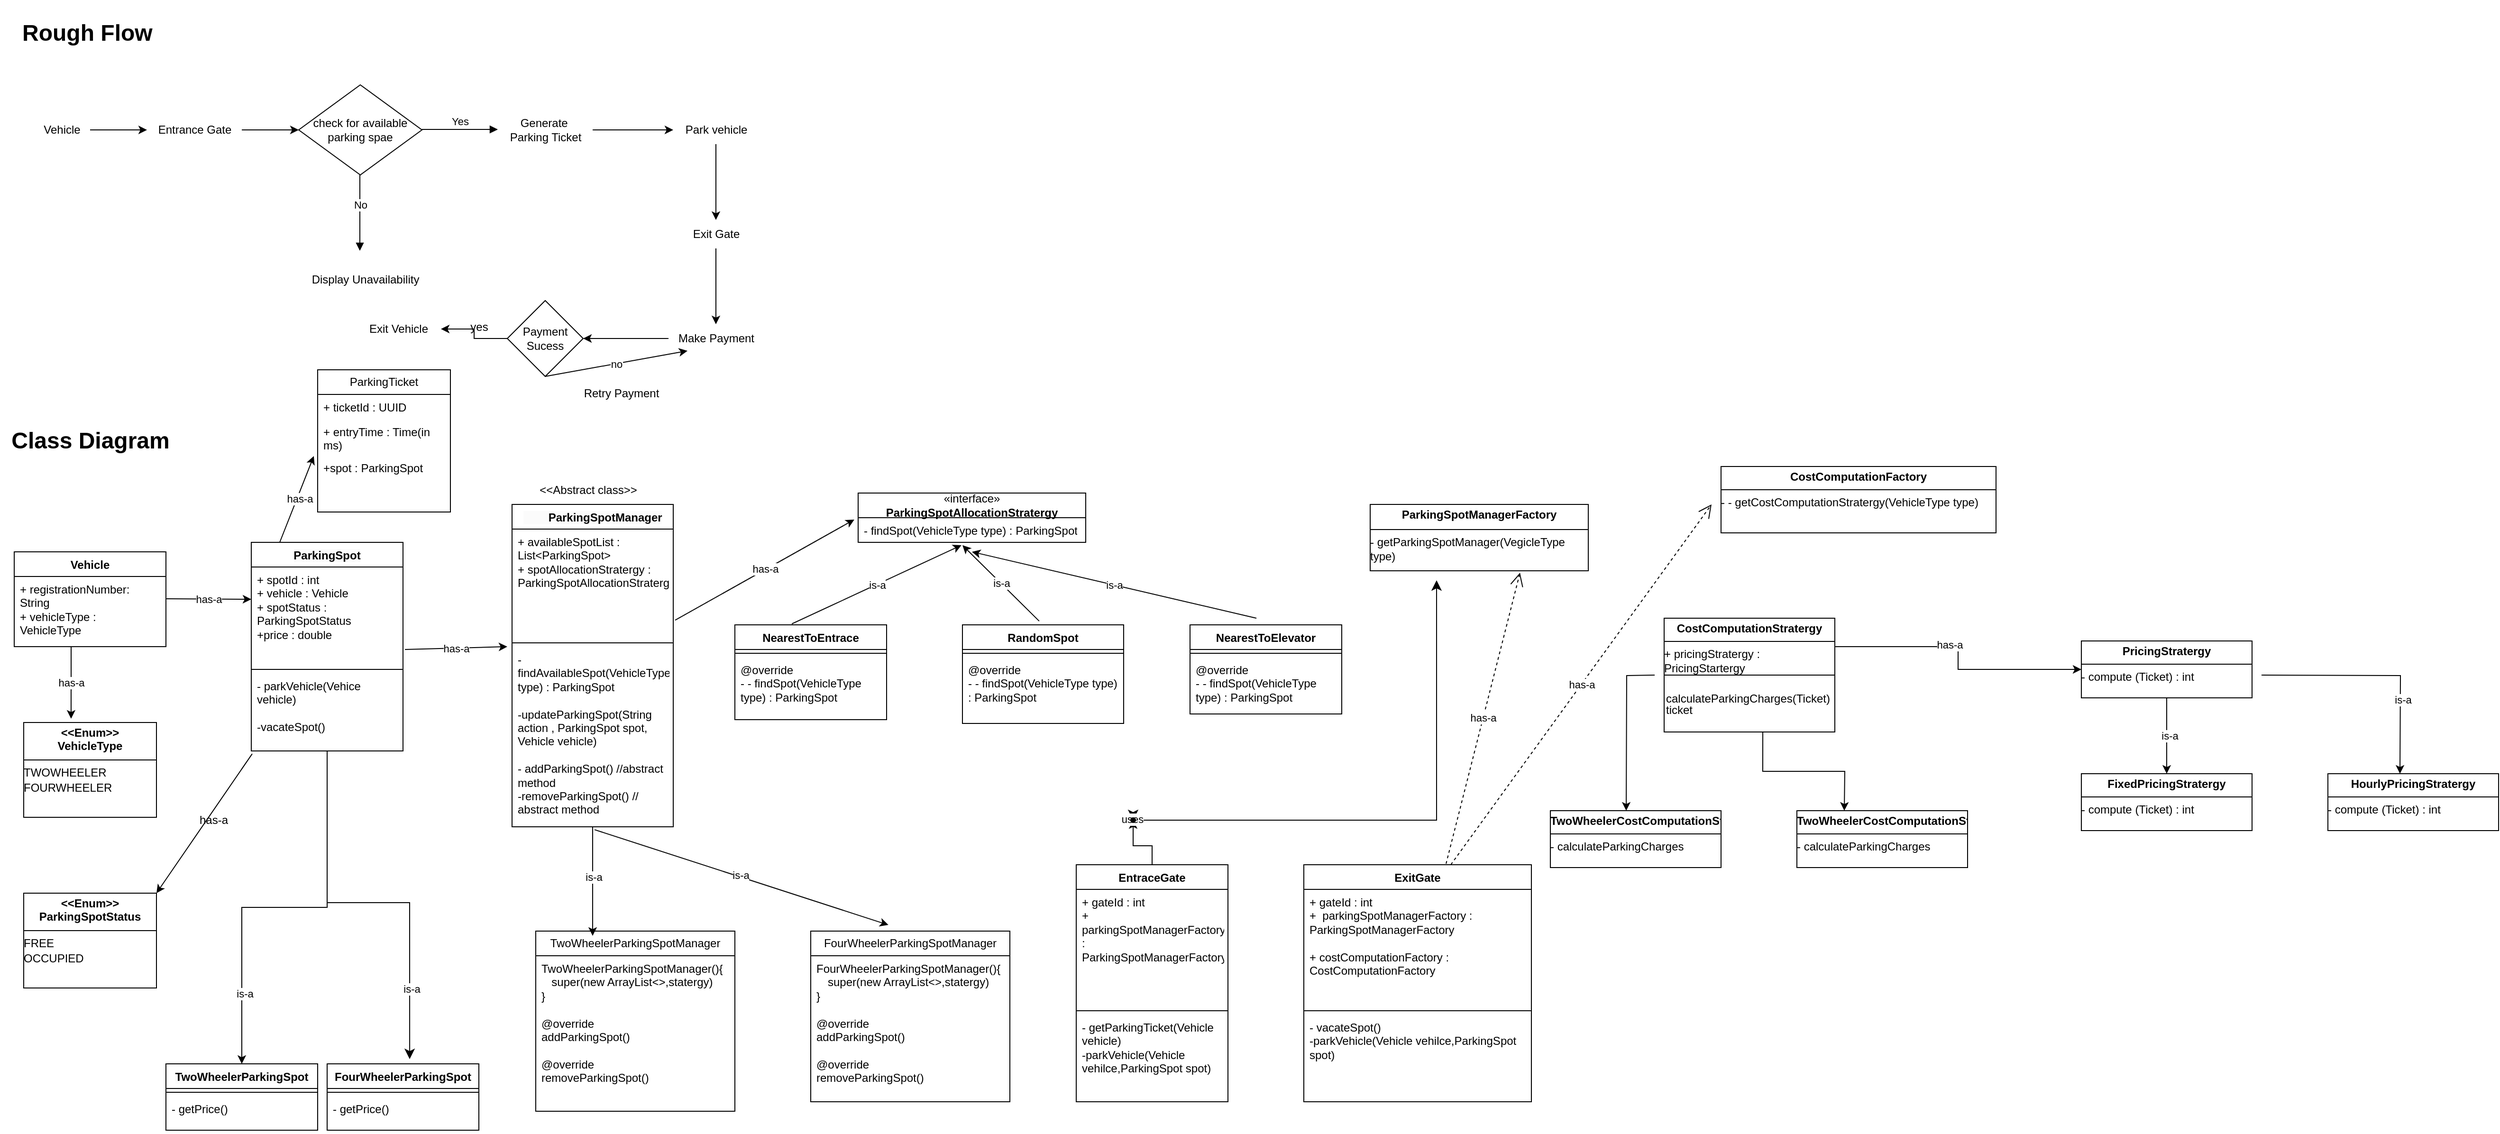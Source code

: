 <mxfile version="24.3.1" type="github">
  <diagram id="C5RBs43oDa-KdzZeNtuy" name="Page-1">
    <mxGraphModel dx="1224" dy="1975" grid="1" gridSize="10" guides="1" tooltips="1" connect="0" arrows="1" fold="1" page="1" pageScale="1" pageWidth="1920" pageHeight="1200" math="0" shadow="0">
      <root>
        <mxCell id="WIyWlLk6GJQsqaUBKTNV-0" />
        <mxCell id="WIyWlLk6GJQsqaUBKTNV-1" parent="WIyWlLk6GJQsqaUBKTNV-0" />
        <mxCell id="6FUNYUC5-KE-lvGWVDyK-0" value="&lt;h1&gt;Rough Flow&amp;nbsp;&lt;/h1&gt;" style="text;html=1;align=center;verticalAlign=middle;resizable=0;points=[];autosize=1;strokeColor=none;fillColor=none;" vertex="1" parent="WIyWlLk6GJQsqaUBKTNV-1">
          <mxGeometry x="25" y="-2" width="170" height="70" as="geometry" />
        </mxCell>
        <mxCell id="6FUNYUC5-KE-lvGWVDyK-11" value="" style="edgeStyle=orthogonalEdgeStyle;rounded=0;orthogonalLoop=1;jettySize=auto;html=1;" edge="1" parent="WIyWlLk6GJQsqaUBKTNV-1" source="6FUNYUC5-KE-lvGWVDyK-3" target="6FUNYUC5-KE-lvGWVDyK-10">
          <mxGeometry relative="1" as="geometry" />
        </mxCell>
        <mxCell id="6FUNYUC5-KE-lvGWVDyK-3" value="Vehicle" style="text;html=1;align=center;verticalAlign=middle;resizable=0;points=[];autosize=1;strokeColor=none;fillColor=none;" vertex="1" parent="WIyWlLk6GJQsqaUBKTNV-1">
          <mxGeometry x="50" y="120" width="60" height="30" as="geometry" />
        </mxCell>
        <mxCell id="6FUNYUC5-KE-lvGWVDyK-15" value="" style="edgeStyle=orthogonalEdgeStyle;rounded=0;orthogonalLoop=1;jettySize=auto;html=1;" edge="1" parent="WIyWlLk6GJQsqaUBKTNV-1" source="6FUNYUC5-KE-lvGWVDyK-10" target="6FUNYUC5-KE-lvGWVDyK-14">
          <mxGeometry relative="1" as="geometry" />
        </mxCell>
        <mxCell id="6FUNYUC5-KE-lvGWVDyK-10" value="Entrance Gate" style="text;html=1;align=center;verticalAlign=middle;resizable=0;points=[];autosize=1;strokeColor=none;fillColor=none;" vertex="1" parent="WIyWlLk6GJQsqaUBKTNV-1">
          <mxGeometry x="170" y="120" width="100" height="30" as="geometry" />
        </mxCell>
        <mxCell id="6FUNYUC5-KE-lvGWVDyK-14" value="check for available parking spae" style="rhombus;whiteSpace=wrap;html=1;" vertex="1" parent="WIyWlLk6GJQsqaUBKTNV-1">
          <mxGeometry x="330" y="87.5" width="130" height="95" as="geometry" />
        </mxCell>
        <mxCell id="6FUNYUC5-KE-lvGWVDyK-18" value="Yes" style="html=1;verticalAlign=bottom;endArrow=block;curved=0;rounded=0;" edge="1" parent="WIyWlLk6GJQsqaUBKTNV-1">
          <mxGeometry width="80" relative="1" as="geometry">
            <mxPoint x="460" y="134.5" as="sourcePoint" />
            <mxPoint x="540" y="134.5" as="targetPoint" />
          </mxGeometry>
        </mxCell>
        <mxCell id="6FUNYUC5-KE-lvGWVDyK-19" value="No" style="html=1;verticalAlign=bottom;endArrow=block;curved=0;rounded=0;" edge="1" parent="WIyWlLk6GJQsqaUBKTNV-1">
          <mxGeometry width="80" relative="1" as="geometry">
            <mxPoint x="394.5" y="182.5" as="sourcePoint" />
            <mxPoint x="394.5" y="262.5" as="targetPoint" />
          </mxGeometry>
        </mxCell>
        <mxCell id="6FUNYUC5-KE-lvGWVDyK-20" value="Display Unavailability" style="text;html=1;align=center;verticalAlign=middle;resizable=0;points=[];autosize=1;strokeColor=none;fillColor=none;" vertex="1" parent="WIyWlLk6GJQsqaUBKTNV-1">
          <mxGeometry x="330" y="278" width="140" height="30" as="geometry" />
        </mxCell>
        <mxCell id="6FUNYUC5-KE-lvGWVDyK-24" value="" style="edgeStyle=orthogonalEdgeStyle;rounded=0;orthogonalLoop=1;jettySize=auto;html=1;" edge="1" parent="WIyWlLk6GJQsqaUBKTNV-1" source="6FUNYUC5-KE-lvGWVDyK-22" target="6FUNYUC5-KE-lvGWVDyK-23">
          <mxGeometry relative="1" as="geometry" />
        </mxCell>
        <mxCell id="6FUNYUC5-KE-lvGWVDyK-22" value="Generate&amp;nbsp;&lt;br&gt;Parking Ticket" style="text;html=1;align=center;verticalAlign=middle;resizable=0;points=[];autosize=1;strokeColor=none;fillColor=none;" vertex="1" parent="WIyWlLk6GJQsqaUBKTNV-1">
          <mxGeometry x="540" y="115" width="100" height="40" as="geometry" />
        </mxCell>
        <mxCell id="6FUNYUC5-KE-lvGWVDyK-26" value="" style="edgeStyle=orthogonalEdgeStyle;rounded=0;orthogonalLoop=1;jettySize=auto;html=1;" edge="1" parent="WIyWlLk6GJQsqaUBKTNV-1" source="6FUNYUC5-KE-lvGWVDyK-23" target="6FUNYUC5-KE-lvGWVDyK-25">
          <mxGeometry relative="1" as="geometry" />
        </mxCell>
        <mxCell id="6FUNYUC5-KE-lvGWVDyK-23" value="Park vehicle" style="text;html=1;align=center;verticalAlign=middle;resizable=0;points=[];autosize=1;strokeColor=none;fillColor=none;" vertex="1" parent="WIyWlLk6GJQsqaUBKTNV-1">
          <mxGeometry x="725" y="120" width="90" height="30" as="geometry" />
        </mxCell>
        <mxCell id="6FUNYUC5-KE-lvGWVDyK-28" value="" style="edgeStyle=orthogonalEdgeStyle;rounded=0;orthogonalLoop=1;jettySize=auto;html=1;" edge="1" parent="WIyWlLk6GJQsqaUBKTNV-1" source="6FUNYUC5-KE-lvGWVDyK-25" target="6FUNYUC5-KE-lvGWVDyK-27">
          <mxGeometry relative="1" as="geometry" />
        </mxCell>
        <mxCell id="6FUNYUC5-KE-lvGWVDyK-25" value="Exit Gate" style="text;html=1;align=center;verticalAlign=middle;resizable=0;points=[];autosize=1;strokeColor=none;fillColor=none;" vertex="1" parent="WIyWlLk6GJQsqaUBKTNV-1">
          <mxGeometry x="735" y="230" width="70" height="30" as="geometry" />
        </mxCell>
        <mxCell id="6FUNYUC5-KE-lvGWVDyK-30" value="" style="edgeStyle=orthogonalEdgeStyle;rounded=0;orthogonalLoop=1;jettySize=auto;html=1;" edge="1" parent="WIyWlLk6GJQsqaUBKTNV-1" source="6FUNYUC5-KE-lvGWVDyK-27" target="6FUNYUC5-KE-lvGWVDyK-29">
          <mxGeometry relative="1" as="geometry" />
        </mxCell>
        <mxCell id="6FUNYUC5-KE-lvGWVDyK-27" value="Make Payment" style="text;html=1;align=center;verticalAlign=middle;resizable=0;points=[];autosize=1;strokeColor=none;fillColor=none;" vertex="1" parent="WIyWlLk6GJQsqaUBKTNV-1">
          <mxGeometry x="720" y="340" width="100" height="30" as="geometry" />
        </mxCell>
        <mxCell id="6FUNYUC5-KE-lvGWVDyK-32" value="" style="edgeStyle=orthogonalEdgeStyle;rounded=0;orthogonalLoop=1;jettySize=auto;html=1;" edge="1" parent="WIyWlLk6GJQsqaUBKTNV-1" source="6FUNYUC5-KE-lvGWVDyK-29" target="6FUNYUC5-KE-lvGWVDyK-31">
          <mxGeometry relative="1" as="geometry" />
        </mxCell>
        <mxCell id="6FUNYUC5-KE-lvGWVDyK-29" value="Payment&lt;br&gt;Sucess" style="rhombus;whiteSpace=wrap;html=1;" vertex="1" parent="WIyWlLk6GJQsqaUBKTNV-1">
          <mxGeometry x="550" y="315" width="80" height="80" as="geometry" />
        </mxCell>
        <mxCell id="6FUNYUC5-KE-lvGWVDyK-31" value="Exit Vehicle" style="text;html=1;align=center;verticalAlign=middle;resizable=0;points=[];autosize=1;strokeColor=none;fillColor=none;" vertex="1" parent="WIyWlLk6GJQsqaUBKTNV-1">
          <mxGeometry x="390" y="330" width="90" height="30" as="geometry" />
        </mxCell>
        <mxCell id="6FUNYUC5-KE-lvGWVDyK-33" value="yes" style="text;html=1;align=center;verticalAlign=middle;resizable=0;points=[];autosize=1;strokeColor=none;fillColor=none;" vertex="1" parent="WIyWlLk6GJQsqaUBKTNV-1">
          <mxGeometry x="500" y="328" width="40" height="30" as="geometry" />
        </mxCell>
        <mxCell id="6FUNYUC5-KE-lvGWVDyK-39" value="" style="endArrow=classic;html=1;rounded=0;entryX=0.2;entryY=0.933;entryDx=0;entryDy=0;entryPerimeter=0;exitX=0.5;exitY=1;exitDx=0;exitDy=0;" edge="1" parent="WIyWlLk6GJQsqaUBKTNV-1" source="6FUNYUC5-KE-lvGWVDyK-29" target="6FUNYUC5-KE-lvGWVDyK-27">
          <mxGeometry relative="1" as="geometry">
            <mxPoint x="590" y="400" as="sourcePoint" />
            <mxPoint x="690" y="400" as="targetPoint" />
          </mxGeometry>
        </mxCell>
        <mxCell id="6FUNYUC5-KE-lvGWVDyK-40" value="no" style="edgeLabel;resizable=0;html=1;;align=center;verticalAlign=middle;" connectable="0" vertex="1" parent="6FUNYUC5-KE-lvGWVDyK-39">
          <mxGeometry relative="1" as="geometry" />
        </mxCell>
        <mxCell id="6FUNYUC5-KE-lvGWVDyK-42" value="Retry Payment" style="text;html=1;align=center;verticalAlign=middle;resizable=0;points=[];autosize=1;strokeColor=none;fillColor=none;" vertex="1" parent="WIyWlLk6GJQsqaUBKTNV-1">
          <mxGeometry x="620" y="398" width="100" height="30" as="geometry" />
        </mxCell>
        <mxCell id="6FUNYUC5-KE-lvGWVDyK-43" value="&lt;h1&gt;Class Diagram&lt;/h1&gt;" style="text;html=1;align=center;verticalAlign=middle;resizable=0;points=[];autosize=1;strokeColor=none;fillColor=none;" vertex="1" parent="WIyWlLk6GJQsqaUBKTNV-1">
          <mxGeometry x="15" y="428" width="190" height="70" as="geometry" />
        </mxCell>
        <mxCell id="6FUNYUC5-KE-lvGWVDyK-48" value="Vehicle" style="swimlane;fontStyle=1;align=center;verticalAlign=top;childLayout=stackLayout;horizontal=1;startSize=26;horizontalStack=0;resizeParent=1;resizeParentMax=0;resizeLast=0;collapsible=1;marginBottom=0;whiteSpace=wrap;html=1;" vertex="1" parent="WIyWlLk6GJQsqaUBKTNV-1">
          <mxGeometry x="30" y="580" width="160" height="100" as="geometry" />
        </mxCell>
        <mxCell id="6FUNYUC5-KE-lvGWVDyK-49" value="+ registrationNumber: String&lt;div&gt;+ vehicleType : VehicleType&amp;nbsp;&lt;/div&gt;&lt;div&gt;&lt;br&gt;&lt;/div&gt;" style="text;strokeColor=none;fillColor=none;align=left;verticalAlign=top;spacingLeft=4;spacingRight=4;overflow=hidden;rotatable=0;points=[[0,0.5],[1,0.5]];portConstraint=eastwest;whiteSpace=wrap;html=1;" vertex="1" parent="6FUNYUC5-KE-lvGWVDyK-48">
          <mxGeometry y="26" width="160" height="74" as="geometry" />
        </mxCell>
        <mxCell id="6FUNYUC5-KE-lvGWVDyK-56" value="&lt;p style=&quot;margin:0px;margin-top:4px;text-align:center;&quot;&gt;&lt;b&gt;&amp;lt;&amp;lt;Enum&amp;gt;&amp;gt;&lt;br&gt;VehicleType&lt;/b&gt;&lt;/p&gt;&lt;hr size=&quot;1&quot; style=&quot;border-style:solid;&quot;&gt;&lt;div style=&quot;height:2px;&quot;&gt;TWOWHEELER&lt;/div&gt;&lt;div style=&quot;height:2px;&quot;&gt;&lt;br&gt;FOURWHEELER&lt;/div&gt;" style="verticalAlign=top;align=left;overflow=fill;html=1;whiteSpace=wrap;" vertex="1" parent="WIyWlLk6GJQsqaUBKTNV-1">
          <mxGeometry x="40" y="760" width="140" height="100" as="geometry" />
        </mxCell>
        <mxCell id="6FUNYUC5-KE-lvGWVDyK-77" value="" style="edgeStyle=orthogonalEdgeStyle;rounded=0;orthogonalLoop=1;jettySize=auto;html=1;" edge="1" parent="WIyWlLk6GJQsqaUBKTNV-1" source="6FUNYUC5-KE-lvGWVDyK-65" target="6FUNYUC5-KE-lvGWVDyK-73">
          <mxGeometry relative="1" as="geometry" />
        </mxCell>
        <mxCell id="6FUNYUC5-KE-lvGWVDyK-84" value="is-a" style="edgeLabel;html=1;align=center;verticalAlign=middle;resizable=0;points=[];" vertex="1" connectable="0" parent="6FUNYUC5-KE-lvGWVDyK-77">
          <mxGeometry x="0.647" y="3" relative="1" as="geometry">
            <mxPoint as="offset" />
          </mxGeometry>
        </mxCell>
        <mxCell id="6FUNYUC5-KE-lvGWVDyK-65" value="&lt;meta charset=&quot;utf-8&quot;&gt;&lt;span style=&quot;color: rgb(0, 0, 0); font-family: Helvetica; font-size: 12px; font-style: normal; font-variant-ligatures: normal; font-variant-caps: normal; font-weight: 700; letter-spacing: normal; orphans: 2; text-align: center; text-indent: 0px; text-transform: none; widows: 2; word-spacing: 0px; -webkit-text-stroke-width: 0px; white-space: normal; background-color: rgb(251, 251, 251); text-decoration-thickness: initial; text-decoration-style: initial; text-decoration-color: initial; display: inline !important; float: none;&quot;&gt;ParkingSpot&lt;/span&gt;" style="swimlane;fontStyle=1;align=center;verticalAlign=top;childLayout=stackLayout;horizontal=1;startSize=26;horizontalStack=0;resizeParent=1;resizeParentMax=0;resizeLast=0;collapsible=1;marginBottom=0;whiteSpace=wrap;html=1;" vertex="1" parent="WIyWlLk6GJQsqaUBKTNV-1">
          <mxGeometry x="280" y="570" width="160" height="220" as="geometry" />
        </mxCell>
        <mxCell id="6FUNYUC5-KE-lvGWVDyK-66" value="&lt;div&gt;&lt;div&gt;+ spotId : int&lt;/div&gt;&lt;div&gt;+ vehicle : Vehicle&lt;/div&gt;&lt;div&gt;+ spotStatus : ParkingSpotStatus&lt;/div&gt;&lt;div&gt;+price : double&lt;/div&gt;&lt;/div&gt;" style="text;strokeColor=none;fillColor=none;align=left;verticalAlign=top;spacingLeft=4;spacingRight=4;overflow=hidden;rotatable=0;points=[[0,0.5],[1,0.5]];portConstraint=eastwest;whiteSpace=wrap;html=1;" vertex="1" parent="6FUNYUC5-KE-lvGWVDyK-65">
          <mxGeometry y="26" width="160" height="104" as="geometry" />
        </mxCell>
        <mxCell id="6FUNYUC5-KE-lvGWVDyK-67" value="" style="line;strokeWidth=1;fillColor=none;align=left;verticalAlign=middle;spacingTop=-1;spacingLeft=3;spacingRight=3;rotatable=0;labelPosition=right;points=[];portConstraint=eastwest;strokeColor=inherit;" vertex="1" parent="6FUNYUC5-KE-lvGWVDyK-65">
          <mxGeometry y="130" width="160" height="8" as="geometry" />
        </mxCell>
        <mxCell id="6FUNYUC5-KE-lvGWVDyK-68" value="- parkVehicle(Vehice vehicle)&lt;div&gt;&lt;br&gt;&lt;/div&gt;&lt;div&gt;-vacateSpot()&lt;/div&gt;" style="text;strokeColor=none;fillColor=none;align=left;verticalAlign=top;spacingLeft=4;spacingRight=4;overflow=hidden;rotatable=0;points=[[0,0.5],[1,0.5]];portConstraint=eastwest;whiteSpace=wrap;html=1;" vertex="1" parent="6FUNYUC5-KE-lvGWVDyK-65">
          <mxGeometry y="138" width="160" height="82" as="geometry" />
        </mxCell>
        <mxCell id="6FUNYUC5-KE-lvGWVDyK-69" value="" style="endArrow=classic;html=1;rounded=0;" edge="1" parent="WIyWlLk6GJQsqaUBKTNV-1">
          <mxGeometry relative="1" as="geometry">
            <mxPoint x="190" y="629.5" as="sourcePoint" />
            <mxPoint x="280" y="630" as="targetPoint" />
          </mxGeometry>
        </mxCell>
        <mxCell id="6FUNYUC5-KE-lvGWVDyK-70" value="has-a" style="edgeLabel;resizable=0;html=1;;align=center;verticalAlign=middle;" connectable="0" vertex="1" parent="6FUNYUC5-KE-lvGWVDyK-69">
          <mxGeometry relative="1" as="geometry" />
        </mxCell>
        <mxCell id="6FUNYUC5-KE-lvGWVDyK-71" value="" style="endArrow=classic;html=1;rounded=0;entryX=0.357;entryY=-0.04;entryDx=0;entryDy=0;entryPerimeter=0;" edge="1" parent="WIyWlLk6GJQsqaUBKTNV-1" target="6FUNYUC5-KE-lvGWVDyK-56">
          <mxGeometry relative="1" as="geometry">
            <mxPoint x="90" y="680" as="sourcePoint" />
            <mxPoint x="180" y="680.5" as="targetPoint" />
          </mxGeometry>
        </mxCell>
        <mxCell id="6FUNYUC5-KE-lvGWVDyK-72" value="has-a" style="edgeLabel;resizable=0;html=1;;align=center;verticalAlign=middle;" connectable="0" vertex="1" parent="6FUNYUC5-KE-lvGWVDyK-71">
          <mxGeometry relative="1" as="geometry" />
        </mxCell>
        <mxCell id="6FUNYUC5-KE-lvGWVDyK-73" value="&lt;span style=&quot;color: rgb(0, 0, 0); font-family: Helvetica; font-size: 12px; font-style: normal; font-variant-ligatures: normal; font-variant-caps: normal; font-weight: 700; letter-spacing: normal; orphans: 2; text-align: center; text-indent: 0px; text-transform: none; widows: 2; word-spacing: 0px; -webkit-text-stroke-width: 0px; white-space: normal; background-color: rgb(251, 251, 251); text-decoration-thickness: initial; text-decoration-style: initial; text-decoration-color: initial; display: inline !important; float: none;&quot;&gt;TwoWheelerParkingSpot&lt;/span&gt;" style="swimlane;fontStyle=1;align=center;verticalAlign=top;childLayout=stackLayout;horizontal=1;startSize=26;horizontalStack=0;resizeParent=1;resizeParentMax=0;resizeLast=0;collapsible=1;marginBottom=0;whiteSpace=wrap;html=1;" vertex="1" parent="WIyWlLk6GJQsqaUBKTNV-1">
          <mxGeometry x="190" y="1120" width="160" height="70" as="geometry" />
        </mxCell>
        <mxCell id="6FUNYUC5-KE-lvGWVDyK-75" value="" style="line;strokeWidth=1;fillColor=none;align=left;verticalAlign=middle;spacingTop=-1;spacingLeft=3;spacingRight=3;rotatable=0;labelPosition=right;points=[];portConstraint=eastwest;strokeColor=inherit;" vertex="1" parent="6FUNYUC5-KE-lvGWVDyK-73">
          <mxGeometry y="26" width="160" height="8" as="geometry" />
        </mxCell>
        <mxCell id="6FUNYUC5-KE-lvGWVDyK-76" value="- getPrice()" style="text;strokeColor=none;fillColor=none;align=left;verticalAlign=top;spacingLeft=4;spacingRight=4;overflow=hidden;rotatable=0;points=[[0,0.5],[1,0.5]];portConstraint=eastwest;whiteSpace=wrap;html=1;" vertex="1" parent="6FUNYUC5-KE-lvGWVDyK-73">
          <mxGeometry y="34" width="160" height="36" as="geometry" />
        </mxCell>
        <mxCell id="6FUNYUC5-KE-lvGWVDyK-78" value="&lt;span style=&quot;color: rgb(0, 0, 0); font-family: Helvetica; font-size: 12px; font-style: normal; font-variant-ligatures: normal; font-variant-caps: normal; font-weight: 700; letter-spacing: normal; orphans: 2; text-align: center; text-indent: 0px; text-transform: none; widows: 2; word-spacing: 0px; -webkit-text-stroke-width: 0px; white-space: normal; background-color: rgb(251, 251, 251); text-decoration-thickness: initial; text-decoration-style: initial; text-decoration-color: initial; display: inline !important; float: none;&quot;&gt;FourWheelerParkingSpot&lt;/span&gt;" style="swimlane;fontStyle=1;align=center;verticalAlign=top;childLayout=stackLayout;horizontal=1;startSize=26;horizontalStack=0;resizeParent=1;resizeParentMax=0;resizeLast=0;collapsible=1;marginBottom=0;whiteSpace=wrap;html=1;" vertex="1" parent="WIyWlLk6GJQsqaUBKTNV-1">
          <mxGeometry x="360" y="1120" width="160" height="70" as="geometry" />
        </mxCell>
        <mxCell id="6FUNYUC5-KE-lvGWVDyK-79" value="" style="line;strokeWidth=1;fillColor=none;align=left;verticalAlign=middle;spacingTop=-1;spacingLeft=3;spacingRight=3;rotatable=0;labelPosition=right;points=[];portConstraint=eastwest;strokeColor=inherit;" vertex="1" parent="6FUNYUC5-KE-lvGWVDyK-78">
          <mxGeometry y="26" width="160" height="8" as="geometry" />
        </mxCell>
        <mxCell id="6FUNYUC5-KE-lvGWVDyK-80" value="- getPrice()" style="text;strokeColor=none;fillColor=none;align=left;verticalAlign=top;spacingLeft=4;spacingRight=4;overflow=hidden;rotatable=0;points=[[0,0.5],[1,0.5]];portConstraint=eastwest;whiteSpace=wrap;html=1;" vertex="1" parent="6FUNYUC5-KE-lvGWVDyK-78">
          <mxGeometry y="34" width="160" height="36" as="geometry" />
        </mxCell>
        <mxCell id="6FUNYUC5-KE-lvGWVDyK-83" value="" style="edgeStyle=segmentEdgeStyle;endArrow=classic;html=1;curved=0;rounded=0;endSize=8;startSize=8;entryX=0.544;entryY=-0.071;entryDx=0;entryDy=0;entryPerimeter=0;" edge="1" parent="WIyWlLk6GJQsqaUBKTNV-1" target="6FUNYUC5-KE-lvGWVDyK-78">
          <mxGeometry width="50" height="50" relative="1" as="geometry">
            <mxPoint x="360" y="950" as="sourcePoint" />
            <mxPoint x="450" y="1000" as="targetPoint" />
            <Array as="points">
              <mxPoint x="447" y="950" />
            </Array>
          </mxGeometry>
        </mxCell>
        <mxCell id="6FUNYUC5-KE-lvGWVDyK-85" value="is-a" style="edgeLabel;html=1;align=center;verticalAlign=middle;resizable=0;points=[];" vertex="1" connectable="0" parent="6FUNYUC5-KE-lvGWVDyK-83">
          <mxGeometry x="0.41" y="2" relative="1" as="geometry">
            <mxPoint as="offset" />
          </mxGeometry>
        </mxCell>
        <mxCell id="6FUNYUC5-KE-lvGWVDyK-419" value="" style="edgeStyle=orthogonalEdgeStyle;rounded=0;orthogonalLoop=1;jettySize=auto;html=1;" edge="1" parent="WIyWlLk6GJQsqaUBKTNV-1" source="6FUNYUC5-KE-lvGWVDyK-86">
          <mxGeometry relative="1" as="geometry">
            <mxPoint x="640" y="985" as="targetPoint" />
          </mxGeometry>
        </mxCell>
        <mxCell id="6FUNYUC5-KE-lvGWVDyK-431" value="is-a" style="edgeLabel;html=1;align=center;verticalAlign=middle;resizable=0;points=[];" vertex="1" connectable="0" parent="6FUNYUC5-KE-lvGWVDyK-419">
          <mxGeometry x="-0.082" y="1" relative="1" as="geometry">
            <mxPoint as="offset" />
          </mxGeometry>
        </mxCell>
        <mxCell id="6FUNYUC5-KE-lvGWVDyK-86" value="&lt;div&gt;&lt;span style=&quot;color: rgb(0, 0, 0); font-family: Helvetica; font-size: 12px; font-style: normal; font-variant-ligatures: normal; font-variant-caps: normal; font-weight: 700; letter-spacing: normal; orphans: 2; text-align: center; text-indent: 0px; text-transform: none; widows: 2; word-spacing: 0px; -webkit-text-stroke-width: 0px; white-space: normal; background-color: rgb(251, 251, 251); text-decoration-thickness: initial; text-decoration-style: initial; text-decoration-color: initial; display: inline !important; float: none;&quot;&gt;&lt;span style=&quot;white-space: pre;&quot;&gt;&#x9;&lt;/span&gt;ParkingSpotManager&lt;br&gt;&lt;/span&gt;&lt;/div&gt;" style="swimlane;fontStyle=1;align=center;verticalAlign=top;childLayout=stackLayout;horizontal=1;startSize=26;horizontalStack=0;resizeParent=1;resizeParentMax=0;resizeLast=0;collapsible=1;marginBottom=0;whiteSpace=wrap;html=1;" vertex="1" parent="WIyWlLk6GJQsqaUBKTNV-1">
          <mxGeometry x="555" y="530" width="170" height="340" as="geometry">
            <mxRectangle x="560" y="585" width="150" height="40" as="alternateBounds" />
          </mxGeometry>
        </mxCell>
        <mxCell id="6FUNYUC5-KE-lvGWVDyK-87" value="&lt;div&gt;+ availableSpotList : List&amp;lt;ParkingSpot&amp;gt;&lt;/div&gt;&lt;div&gt;+ spotAllocationStratergy : ParkingSpotAllocationStratergy&lt;/div&gt;" style="text;strokeColor=none;fillColor=none;align=left;verticalAlign=top;spacingLeft=4;spacingRight=4;overflow=hidden;rotatable=0;points=[[0,0.5],[1,0.5]];portConstraint=eastwest;whiteSpace=wrap;html=1;" vertex="1" parent="6FUNYUC5-KE-lvGWVDyK-86">
          <mxGeometry y="26" width="170" height="116" as="geometry" />
        </mxCell>
        <mxCell id="6FUNYUC5-KE-lvGWVDyK-88" value="" style="line;strokeWidth=1;fillColor=none;align=left;verticalAlign=middle;spacingTop=-1;spacingLeft=3;spacingRight=3;rotatable=0;labelPosition=right;points=[];portConstraint=eastwest;strokeColor=inherit;" vertex="1" parent="6FUNYUC5-KE-lvGWVDyK-86">
          <mxGeometry y="142" width="170" height="8" as="geometry" />
        </mxCell>
        <mxCell id="6FUNYUC5-KE-lvGWVDyK-89" value="- findAvailableSpot(VehicleType type) : ParkingSpot&lt;div&gt;&lt;br&gt;&lt;/div&gt;&lt;div&gt;-updateParkingSpot(String action , ParkingSpot spot, Vehicle vehicle)&lt;/div&gt;&lt;div&gt;&lt;br&gt;&lt;/div&gt;&lt;div&gt;- addParkingSpot() //abstract method&lt;/div&gt;&lt;div&gt;-removeParkingSpot() // abstract method&lt;/div&gt;" style="text;strokeColor=none;fillColor=none;align=left;verticalAlign=top;spacingLeft=4;spacingRight=4;overflow=hidden;rotatable=0;points=[[0,0.5],[1,0.5]];portConstraint=eastwest;whiteSpace=wrap;html=1;" vertex="1" parent="6FUNYUC5-KE-lvGWVDyK-86">
          <mxGeometry y="150" width="170" height="190" as="geometry" />
        </mxCell>
        <mxCell id="6FUNYUC5-KE-lvGWVDyK-91" value="&amp;lt;&amp;lt;Abstract class&amp;gt;&amp;gt;" style="text;html=1;align=center;verticalAlign=middle;resizable=0;points=[];autosize=1;strokeColor=none;fillColor=none;" vertex="1" parent="WIyWlLk6GJQsqaUBKTNV-1">
          <mxGeometry x="570" y="500" width="130" height="30" as="geometry" />
        </mxCell>
        <mxCell id="6FUNYUC5-KE-lvGWVDyK-92" value="" style="endArrow=classic;html=1;rounded=0;exitX=1.013;exitY=0.837;exitDx=0;exitDy=0;exitPerimeter=0;" edge="1" parent="WIyWlLk6GJQsqaUBKTNV-1" source="6FUNYUC5-KE-lvGWVDyK-66">
          <mxGeometry relative="1" as="geometry">
            <mxPoint x="360" y="860" as="sourcePoint" />
            <mxPoint x="550" y="680" as="targetPoint" />
            <Array as="points" />
          </mxGeometry>
        </mxCell>
        <mxCell id="6FUNYUC5-KE-lvGWVDyK-93" value="has-a" style="edgeLabel;resizable=0;html=1;;align=center;verticalAlign=middle;" connectable="0" vertex="1" parent="6FUNYUC5-KE-lvGWVDyK-92">
          <mxGeometry relative="1" as="geometry" />
        </mxCell>
        <mxCell id="6FUNYUC5-KE-lvGWVDyK-411" value="&lt;p style=&quot;margin:0px;margin-top:4px;text-align:center;&quot;&gt;&lt;b&gt;&amp;lt;&amp;lt;Enum&amp;gt;&amp;gt;&lt;br&gt;ParkingSpotStatus&lt;/b&gt;&lt;/p&gt;&lt;hr size=&quot;1&quot; style=&quot;border-style:solid;&quot;&gt;&lt;div style=&quot;height:2px;&quot;&gt;FREE&lt;/div&gt;&lt;div style=&quot;height:2px;&quot;&gt;&lt;br&gt;OCCUPIED&lt;/div&gt;" style="verticalAlign=top;align=left;overflow=fill;html=1;whiteSpace=wrap;" vertex="1" parent="WIyWlLk6GJQsqaUBKTNV-1">
          <mxGeometry x="40" y="940" width="140" height="100" as="geometry" />
        </mxCell>
        <mxCell id="6FUNYUC5-KE-lvGWVDyK-413" value="" style="endArrow=classic;html=1;rounded=0;exitX=0.006;exitY=1.037;exitDx=0;exitDy=0;exitPerimeter=0;entryX=1;entryY=0;entryDx=0;entryDy=0;" edge="1" parent="WIyWlLk6GJQsqaUBKTNV-1" source="6FUNYUC5-KE-lvGWVDyK-68" target="6FUNYUC5-KE-lvGWVDyK-411">
          <mxGeometry width="50" height="50" relative="1" as="geometry">
            <mxPoint x="580" y="850" as="sourcePoint" />
            <mxPoint x="630" y="800" as="targetPoint" />
          </mxGeometry>
        </mxCell>
        <mxCell id="6FUNYUC5-KE-lvGWVDyK-414" value="has-a" style="text;html=1;align=center;verticalAlign=middle;resizable=0;points=[];autosize=1;strokeColor=none;fillColor=none;" vertex="1" parent="WIyWlLk6GJQsqaUBKTNV-1">
          <mxGeometry x="215" y="848" width="50" height="30" as="geometry" />
        </mxCell>
        <mxCell id="6FUNYUC5-KE-lvGWVDyK-421" value="TwoWheelerParkingSpotManager" style="swimlane;fontStyle=0;childLayout=stackLayout;horizontal=1;startSize=26;fillColor=none;horizontalStack=0;resizeParent=1;resizeParentMax=0;resizeLast=0;collapsible=1;marginBottom=0;whiteSpace=wrap;html=1;" vertex="1" parent="WIyWlLk6GJQsqaUBKTNV-1">
          <mxGeometry x="580" y="980" width="210" height="190" as="geometry" />
        </mxCell>
        <mxCell id="6FUNYUC5-KE-lvGWVDyK-423" value="&lt;span style=&quot;text-align: center;&quot;&gt;TwoWheelerParkingSpotManager(){&lt;/span&gt;&lt;div&gt;&lt;div style=&quot;text-align: center;&quot;&gt;super(new ArrayList&amp;lt;&amp;gt;,statergy)&lt;/div&gt;&lt;div&gt;&lt;span style=&quot;text-align: center;&quot;&gt;}&lt;/span&gt;&lt;/div&gt;&lt;/div&gt;&lt;div&gt;&lt;span style=&quot;text-align: center;&quot;&gt;&lt;br&gt;&lt;/span&gt;&lt;/div&gt;&lt;div&gt;&lt;span style=&quot;text-align: center;&quot;&gt;@override&lt;/span&gt;&lt;/div&gt;&lt;div&gt;&lt;span style=&quot;text-align: center;&quot;&gt;addParkingSpot()&lt;/span&gt;&lt;/div&gt;&lt;div&gt;&lt;span style=&quot;text-align: center;&quot;&gt;&lt;br&gt;&lt;/span&gt;&lt;/div&gt;&lt;div&gt;&lt;span style=&quot;text-align: center;&quot;&gt;@override&lt;/span&gt;&lt;/div&gt;&lt;div&gt;&lt;span style=&quot;text-align: center;&quot;&gt;removeParkingSpot()&lt;/span&gt;&lt;/div&gt;" style="text;strokeColor=none;fillColor=none;align=left;verticalAlign=top;spacingLeft=4;spacingRight=4;overflow=hidden;rotatable=0;points=[[0,0.5],[1,0.5]];portConstraint=eastwest;whiteSpace=wrap;html=1;" vertex="1" parent="6FUNYUC5-KE-lvGWVDyK-421">
          <mxGeometry y="26" width="210" height="164" as="geometry" />
        </mxCell>
        <mxCell id="6FUNYUC5-KE-lvGWVDyK-427" value="FourWheelerParkingSpotManager" style="swimlane;fontStyle=0;childLayout=stackLayout;horizontal=1;startSize=26;fillColor=none;horizontalStack=0;resizeParent=1;resizeParentMax=0;resizeLast=0;collapsible=1;marginBottom=0;whiteSpace=wrap;html=1;" vertex="1" parent="WIyWlLk6GJQsqaUBKTNV-1">
          <mxGeometry x="870" y="980" width="210" height="180" as="geometry" />
        </mxCell>
        <mxCell id="6FUNYUC5-KE-lvGWVDyK-428" value="&lt;span style=&quot;text-align: center;&quot;&gt;FourWheelerParkingSpotManager(){&lt;/span&gt;&lt;div&gt;&lt;div style=&quot;text-align: center;&quot;&gt;super(new ArrayList&amp;lt;&amp;gt;,statergy)&lt;/div&gt;&lt;div&gt;&lt;span style=&quot;text-align: center;&quot;&gt;}&lt;/span&gt;&lt;/div&gt;&lt;/div&gt;&lt;div&gt;&lt;span style=&quot;text-align: center;&quot;&gt;&lt;br&gt;&lt;/span&gt;&lt;/div&gt;&lt;div&gt;&lt;span style=&quot;text-align: center;&quot;&gt;@override&lt;/span&gt;&lt;/div&gt;&lt;div&gt;&lt;span style=&quot;text-align: center;&quot;&gt;addParkingSpot()&lt;/span&gt;&lt;/div&gt;&lt;div&gt;&lt;span style=&quot;text-align: center;&quot;&gt;&lt;br&gt;&lt;/span&gt;&lt;/div&gt;&lt;div&gt;&lt;span style=&quot;text-align: center;&quot;&gt;@override&lt;/span&gt;&lt;/div&gt;&lt;div&gt;&lt;span style=&quot;text-align: center;&quot;&gt;removeParkingSpot()&lt;/span&gt;&lt;/div&gt;" style="text;strokeColor=none;fillColor=none;align=left;verticalAlign=top;spacingLeft=4;spacingRight=4;overflow=hidden;rotatable=0;points=[[0,0.5],[1,0.5]];portConstraint=eastwest;whiteSpace=wrap;html=1;" vertex="1" parent="6FUNYUC5-KE-lvGWVDyK-427">
          <mxGeometry y="26" width="210" height="154" as="geometry" />
        </mxCell>
        <mxCell id="6FUNYUC5-KE-lvGWVDyK-430" value="" style="endArrow=classic;html=1;rounded=0;exitX=0.512;exitY=1.016;exitDx=0;exitDy=0;exitPerimeter=0;entryX=0.39;entryY=-0.036;entryDx=0;entryDy=0;entryPerimeter=0;" edge="1" parent="WIyWlLk6GJQsqaUBKTNV-1" source="6FUNYUC5-KE-lvGWVDyK-89" target="6FUNYUC5-KE-lvGWVDyK-427">
          <mxGeometry width="50" height="50" relative="1" as="geometry">
            <mxPoint x="640" y="880" as="sourcePoint" />
            <mxPoint x="910" y="970" as="targetPoint" />
          </mxGeometry>
        </mxCell>
        <mxCell id="6FUNYUC5-KE-lvGWVDyK-433" value="is-a" style="edgeLabel;html=1;align=center;verticalAlign=middle;resizable=0;points=[];" vertex="1" connectable="0" parent="6FUNYUC5-KE-lvGWVDyK-430">
          <mxGeometry x="-0.016" y="2" relative="1" as="geometry">
            <mxPoint as="offset" />
          </mxGeometry>
        </mxCell>
        <mxCell id="6FUNYUC5-KE-lvGWVDyK-442" value="«interface»&lt;br&gt;&lt;b&gt;ParkingSpotAllocationStratergy&lt;/b&gt;" style="swimlane;fontStyle=0;childLayout=stackLayout;horizontal=1;startSize=26;fillColor=none;horizontalStack=0;resizeParent=1;resizeParentMax=0;resizeLast=0;collapsible=1;marginBottom=0;whiteSpace=wrap;html=1;" vertex="1" parent="WIyWlLk6GJQsqaUBKTNV-1">
          <mxGeometry x="920" y="518" width="240" height="52" as="geometry" />
        </mxCell>
        <mxCell id="6FUNYUC5-KE-lvGWVDyK-443" value="- findSpot(VehicleType type) : ParkingSpot" style="text;strokeColor=none;fillColor=none;align=left;verticalAlign=top;spacingLeft=4;spacingRight=4;overflow=hidden;rotatable=0;points=[[0,0.5],[1,0.5]];portConstraint=eastwest;whiteSpace=wrap;html=1;" vertex="1" parent="6FUNYUC5-KE-lvGWVDyK-442">
          <mxGeometry y="26" width="240" height="26" as="geometry" />
        </mxCell>
        <mxCell id="6FUNYUC5-KE-lvGWVDyK-446" value="NearestToEntrace" style="swimlane;fontStyle=1;align=center;verticalAlign=top;childLayout=stackLayout;horizontal=1;startSize=26;horizontalStack=0;resizeParent=1;resizeParentMax=0;resizeLast=0;collapsible=1;marginBottom=0;whiteSpace=wrap;html=1;" vertex="1" parent="WIyWlLk6GJQsqaUBKTNV-1">
          <mxGeometry x="790" y="657" width="160" height="100" as="geometry" />
        </mxCell>
        <mxCell id="6FUNYUC5-KE-lvGWVDyK-460" value="" style="endArrow=classic;html=1;rounded=0;entryX=0.454;entryY=1.115;entryDx=0;entryDy=0;entryPerimeter=0;" edge="1" parent="6FUNYUC5-KE-lvGWVDyK-446" target="6FUNYUC5-KE-lvGWVDyK-443">
          <mxGeometry relative="1" as="geometry">
            <mxPoint x="60" y="-1" as="sourcePoint" />
            <mxPoint x="194" y="-85" as="targetPoint" />
          </mxGeometry>
        </mxCell>
        <mxCell id="6FUNYUC5-KE-lvGWVDyK-461" value="is-a" style="edgeLabel;resizable=0;html=1;;align=center;verticalAlign=middle;" connectable="0" vertex="1" parent="6FUNYUC5-KE-lvGWVDyK-460">
          <mxGeometry relative="1" as="geometry" />
        </mxCell>
        <mxCell id="6FUNYUC5-KE-lvGWVDyK-448" value="" style="line;strokeWidth=1;fillColor=none;align=left;verticalAlign=middle;spacingTop=-1;spacingLeft=3;spacingRight=3;rotatable=0;labelPosition=right;points=[];portConstraint=eastwest;strokeColor=inherit;" vertex="1" parent="6FUNYUC5-KE-lvGWVDyK-446">
          <mxGeometry y="26" width="160" height="8" as="geometry" />
        </mxCell>
        <mxCell id="6FUNYUC5-KE-lvGWVDyK-449" value="@override&lt;div&gt;-&amp;nbsp;&lt;span style=&quot;background-color: initial;&quot;&gt;- findSpot(VehicleType type) : ParkingSpot&lt;/span&gt;&lt;/div&gt;" style="text;strokeColor=none;fillColor=none;align=left;verticalAlign=top;spacingLeft=4;spacingRight=4;overflow=hidden;rotatable=0;points=[[0,0.5],[1,0.5]];portConstraint=eastwest;whiteSpace=wrap;html=1;" vertex="1" parent="6FUNYUC5-KE-lvGWVDyK-446">
          <mxGeometry y="34" width="160" height="66" as="geometry" />
        </mxCell>
        <mxCell id="6FUNYUC5-KE-lvGWVDyK-450" value="RandomSpot" style="swimlane;fontStyle=1;align=center;verticalAlign=top;childLayout=stackLayout;horizontal=1;startSize=26;horizontalStack=0;resizeParent=1;resizeParentMax=0;resizeLast=0;collapsible=1;marginBottom=0;whiteSpace=wrap;html=1;" vertex="1" parent="WIyWlLk6GJQsqaUBKTNV-1">
          <mxGeometry x="1030" y="657" width="170" height="104" as="geometry" />
        </mxCell>
        <mxCell id="6FUNYUC5-KE-lvGWVDyK-452" value="" style="line;strokeWidth=1;fillColor=none;align=left;verticalAlign=middle;spacingTop=-1;spacingLeft=3;spacingRight=3;rotatable=0;labelPosition=right;points=[];portConstraint=eastwest;strokeColor=inherit;" vertex="1" parent="6FUNYUC5-KE-lvGWVDyK-450">
          <mxGeometry y="26" width="170" height="8" as="geometry" />
        </mxCell>
        <mxCell id="6FUNYUC5-KE-lvGWVDyK-453" value="@override&lt;div&gt;-&amp;nbsp;&lt;span style=&quot;background-color: initial;&quot;&gt;- findSpot(VehicleType type) : ParkingSpot&lt;/span&gt;&lt;/div&gt;" style="text;strokeColor=none;fillColor=none;align=left;verticalAlign=top;spacingLeft=4;spacingRight=4;overflow=hidden;rotatable=0;points=[[0,0.5],[1,0.5]];portConstraint=eastwest;whiteSpace=wrap;html=1;" vertex="1" parent="6FUNYUC5-KE-lvGWVDyK-450">
          <mxGeometry y="34" width="170" height="70" as="geometry" />
        </mxCell>
        <mxCell id="6FUNYUC5-KE-lvGWVDyK-455" value="NearestToElevator" style="swimlane;fontStyle=1;align=center;verticalAlign=top;childLayout=stackLayout;horizontal=1;startSize=26;horizontalStack=0;resizeParent=1;resizeParentMax=0;resizeLast=0;collapsible=1;marginBottom=0;whiteSpace=wrap;html=1;" vertex="1" parent="WIyWlLk6GJQsqaUBKTNV-1">
          <mxGeometry x="1270" y="657" width="160" height="94" as="geometry" />
        </mxCell>
        <mxCell id="6FUNYUC5-KE-lvGWVDyK-457" value="" style="line;strokeWidth=1;fillColor=none;align=left;verticalAlign=middle;spacingTop=-1;spacingLeft=3;spacingRight=3;rotatable=0;labelPosition=right;points=[];portConstraint=eastwest;strokeColor=inherit;" vertex="1" parent="6FUNYUC5-KE-lvGWVDyK-455">
          <mxGeometry y="26" width="160" height="8" as="geometry" />
        </mxCell>
        <mxCell id="6FUNYUC5-KE-lvGWVDyK-458" value="@override&lt;div&gt;-&amp;nbsp;&lt;span style=&quot;background-color: initial;&quot;&gt;- findSpot(VehicleType type) : ParkingSpot&lt;/span&gt;&lt;/div&gt;" style="text;strokeColor=none;fillColor=none;align=left;verticalAlign=top;spacingLeft=4;spacingRight=4;overflow=hidden;rotatable=0;points=[[0,0.5],[1,0.5]];portConstraint=eastwest;whiteSpace=wrap;html=1;" vertex="1" parent="6FUNYUC5-KE-lvGWVDyK-455">
          <mxGeometry y="34" width="160" height="60" as="geometry" />
        </mxCell>
        <mxCell id="6FUNYUC5-KE-lvGWVDyK-462" value="" style="endArrow=classic;html=1;rounded=0;entryX=0.267;entryY=1.077;entryDx=0;entryDy=0;entryPerimeter=0;exitX=0.476;exitY=-0.038;exitDx=0;exitDy=0;exitPerimeter=0;" edge="1" parent="WIyWlLk6GJQsqaUBKTNV-1" source="6FUNYUC5-KE-lvGWVDyK-450">
          <mxGeometry relative="1" as="geometry">
            <mxPoint x="896" y="657" as="sourcePoint" />
            <mxPoint x="1030" y="573" as="targetPoint" />
          </mxGeometry>
        </mxCell>
        <mxCell id="6FUNYUC5-KE-lvGWVDyK-463" value="is-a" style="edgeLabel;resizable=0;html=1;;align=center;verticalAlign=middle;" connectable="0" vertex="1" parent="6FUNYUC5-KE-lvGWVDyK-462">
          <mxGeometry relative="1" as="geometry" />
        </mxCell>
        <mxCell id="6FUNYUC5-KE-lvGWVDyK-464" value="" style="endArrow=classic;html=1;rounded=0;" edge="1" parent="WIyWlLk6GJQsqaUBKTNV-1">
          <mxGeometry relative="1" as="geometry">
            <mxPoint x="1340" y="650" as="sourcePoint" />
            <mxPoint x="1040" y="580" as="targetPoint" />
          </mxGeometry>
        </mxCell>
        <mxCell id="6FUNYUC5-KE-lvGWVDyK-465" value="is-a" style="edgeLabel;resizable=0;html=1;;align=center;verticalAlign=middle;" connectable="0" vertex="1" parent="6FUNYUC5-KE-lvGWVDyK-464">
          <mxGeometry relative="1" as="geometry" />
        </mxCell>
        <mxCell id="6FUNYUC5-KE-lvGWVDyK-467" value="" style="endArrow=classic;html=1;rounded=0;exitX=1.012;exitY=0.828;exitDx=0;exitDy=0;exitPerimeter=0;entryX=-0.017;entryY=0.077;entryDx=0;entryDy=0;entryPerimeter=0;" edge="1" parent="WIyWlLk6GJQsqaUBKTNV-1" source="6FUNYUC5-KE-lvGWVDyK-87" target="6FUNYUC5-KE-lvGWVDyK-443">
          <mxGeometry width="50" height="50" relative="1" as="geometry">
            <mxPoint x="780" y="870" as="sourcePoint" />
            <mxPoint x="830" y="820" as="targetPoint" />
          </mxGeometry>
        </mxCell>
        <mxCell id="6FUNYUC5-KE-lvGWVDyK-468" value="has-a" style="edgeLabel;html=1;align=center;verticalAlign=middle;resizable=0;points=[];" vertex="1" connectable="0" parent="6FUNYUC5-KE-lvGWVDyK-467">
          <mxGeometry x="0.009" y="1" relative="1" as="geometry">
            <mxPoint as="offset" />
          </mxGeometry>
        </mxCell>
        <mxCell id="6FUNYUC5-KE-lvGWVDyK-469" value="&lt;p style=&quot;margin:0px;margin-top:4px;text-align:center;&quot;&gt;&lt;b&gt;ParkingSpotManagerFactory&lt;/b&gt;&lt;/p&gt;&lt;div style=&quot;height:2px;&quot;&gt;&lt;/div&gt;&lt;hr size=&quot;1&quot; style=&quot;border-style:solid;&quot;&gt;&lt;div style=&quot;height:2px;&quot;&gt;- getParkingSpotManager(VegicleType type)&lt;/div&gt;" style="verticalAlign=top;align=left;overflow=fill;html=1;whiteSpace=wrap;" vertex="1" parent="WIyWlLk6GJQsqaUBKTNV-1">
          <mxGeometry x="1460" y="530" width="230" height="70" as="geometry" />
        </mxCell>
        <mxCell id="6FUNYUC5-KE-lvGWVDyK-484" value="" style="edgeStyle=orthogonalEdgeStyle;rounded=0;orthogonalLoop=1;jettySize=auto;html=1;" edge="1" parent="WIyWlLk6GJQsqaUBKTNV-1" source="6FUNYUC5-KE-lvGWVDyK-470" target="6FUNYUC5-KE-lvGWVDyK-483">
          <mxGeometry relative="1" as="geometry" />
        </mxCell>
        <mxCell id="6FUNYUC5-KE-lvGWVDyK-470" value="EntraceGate" style="swimlane;fontStyle=1;align=center;verticalAlign=top;childLayout=stackLayout;horizontal=1;startSize=26;horizontalStack=0;resizeParent=1;resizeParentMax=0;resizeLast=0;collapsible=1;marginBottom=0;whiteSpace=wrap;html=1;" vertex="1" parent="WIyWlLk6GJQsqaUBKTNV-1">
          <mxGeometry x="1150" y="910" width="160" height="250" as="geometry" />
        </mxCell>
        <mxCell id="6FUNYUC5-KE-lvGWVDyK-471" value="+ gateId : int&lt;div&gt;+&amp;nbsp; parkingSpotManagerFactory : ParkingSpotManagerFactory&lt;/div&gt;" style="text;strokeColor=none;fillColor=none;align=left;verticalAlign=top;spacingLeft=4;spacingRight=4;overflow=hidden;rotatable=0;points=[[0,0.5],[1,0.5]];portConstraint=eastwest;whiteSpace=wrap;html=1;" vertex="1" parent="6FUNYUC5-KE-lvGWVDyK-470">
          <mxGeometry y="26" width="160" height="124" as="geometry" />
        </mxCell>
        <mxCell id="6FUNYUC5-KE-lvGWVDyK-472" value="" style="line;strokeWidth=1;fillColor=none;align=left;verticalAlign=middle;spacingTop=-1;spacingLeft=3;spacingRight=3;rotatable=0;labelPosition=right;points=[];portConstraint=eastwest;strokeColor=inherit;" vertex="1" parent="6FUNYUC5-KE-lvGWVDyK-470">
          <mxGeometry y="150" width="160" height="8" as="geometry" />
        </mxCell>
        <mxCell id="6FUNYUC5-KE-lvGWVDyK-473" value="- getParkingTicket(Vehicle vehicle)&lt;div&gt;-parkVehicle(Vehicle vehilce,ParkingSpot spot)&lt;/div&gt;" style="text;strokeColor=none;fillColor=none;align=left;verticalAlign=top;spacingLeft=4;spacingRight=4;overflow=hidden;rotatable=0;points=[[0,0.5],[1,0.5]];portConstraint=eastwest;whiteSpace=wrap;html=1;" vertex="1" parent="6FUNYUC5-KE-lvGWVDyK-470">
          <mxGeometry y="158" width="160" height="92" as="geometry" />
        </mxCell>
        <mxCell id="6FUNYUC5-KE-lvGWVDyK-475" value="" style="edgeStyle=segmentEdgeStyle;endArrow=classic;html=1;curved=0;rounded=0;endSize=8;startSize=8;" edge="1" parent="WIyWlLk6GJQsqaUBKTNV-1" source="6FUNYUC5-KE-lvGWVDyK-483">
          <mxGeometry width="50" height="50" relative="1" as="geometry">
            <mxPoint x="1210" y="861" as="sourcePoint" />
            <mxPoint x="1530" y="610" as="targetPoint" />
          </mxGeometry>
        </mxCell>
        <mxCell id="6FUNYUC5-KE-lvGWVDyK-477" value="ParkingTicket" style="swimlane;fontStyle=0;childLayout=stackLayout;horizontal=1;startSize=26;fillColor=none;horizontalStack=0;resizeParent=1;resizeParentMax=0;resizeLast=0;collapsible=1;marginBottom=0;whiteSpace=wrap;html=1;" vertex="1" parent="WIyWlLk6GJQsqaUBKTNV-1">
          <mxGeometry x="350" y="388" width="140" height="150" as="geometry" />
        </mxCell>
        <mxCell id="6FUNYUC5-KE-lvGWVDyK-478" value="+ ticketId : UUID" style="text;strokeColor=none;fillColor=none;align=left;verticalAlign=top;spacingLeft=4;spacingRight=4;overflow=hidden;rotatable=0;points=[[0,0.5],[1,0.5]];portConstraint=eastwest;whiteSpace=wrap;html=1;" vertex="1" parent="6FUNYUC5-KE-lvGWVDyK-477">
          <mxGeometry y="26" width="140" height="26" as="geometry" />
        </mxCell>
        <mxCell id="6FUNYUC5-KE-lvGWVDyK-479" value="+ entryTime : Time(in ms)" style="text;strokeColor=none;fillColor=none;align=left;verticalAlign=top;spacingLeft=4;spacingRight=4;overflow=hidden;rotatable=0;points=[[0,0.5],[1,0.5]];portConstraint=eastwest;whiteSpace=wrap;html=1;" vertex="1" parent="6FUNYUC5-KE-lvGWVDyK-477">
          <mxGeometry y="52" width="140" height="38" as="geometry" />
        </mxCell>
        <mxCell id="6FUNYUC5-KE-lvGWVDyK-480" value="+spot : ParkingSpot" style="text;strokeColor=none;fillColor=none;align=left;verticalAlign=top;spacingLeft=4;spacingRight=4;overflow=hidden;rotatable=0;points=[[0,0.5],[1,0.5]];portConstraint=eastwest;whiteSpace=wrap;html=1;" vertex="1" parent="6FUNYUC5-KE-lvGWVDyK-477">
          <mxGeometry y="90" width="140" height="60" as="geometry" />
        </mxCell>
        <mxCell id="6FUNYUC5-KE-lvGWVDyK-481" value="" style="endArrow=classic;html=1;rounded=0;entryX=-0.029;entryY=0.017;entryDx=0;entryDy=0;entryPerimeter=0;" edge="1" parent="WIyWlLk6GJQsqaUBKTNV-1" target="6FUNYUC5-KE-lvGWVDyK-480">
          <mxGeometry width="50" height="50" relative="1" as="geometry">
            <mxPoint x="310" y="570" as="sourcePoint" />
            <mxPoint x="340" y="500" as="targetPoint" />
            <Array as="points">
              <mxPoint x="310" y="570" />
            </Array>
          </mxGeometry>
        </mxCell>
        <mxCell id="6FUNYUC5-KE-lvGWVDyK-482" value="has-a" style="edgeLabel;html=1;align=center;verticalAlign=middle;resizable=0;points=[];" vertex="1" connectable="0" parent="6FUNYUC5-KE-lvGWVDyK-481">
          <mxGeometry x="0.033" y="-3" relative="1" as="geometry">
            <mxPoint x="-1" as="offset" />
          </mxGeometry>
        </mxCell>
        <mxCell id="6FUNYUC5-KE-lvGWVDyK-485" value="" style="edgeStyle=segmentEdgeStyle;endArrow=classic;html=1;curved=0;rounded=0;endSize=8;startSize=8;" edge="1" parent="WIyWlLk6GJQsqaUBKTNV-1" target="6FUNYUC5-KE-lvGWVDyK-483">
          <mxGeometry width="50" height="50" relative="1" as="geometry">
            <mxPoint x="1210" y="861" as="sourcePoint" />
            <mxPoint x="1530" y="610" as="targetPoint" />
          </mxGeometry>
        </mxCell>
        <mxCell id="6FUNYUC5-KE-lvGWVDyK-486" value="uses" style="edgeLabel;html=1;align=center;verticalAlign=middle;resizable=0;points=[];" vertex="1" connectable="0" parent="6FUNYUC5-KE-lvGWVDyK-485">
          <mxGeometry x="-0.56" y="-1" relative="1" as="geometry">
            <mxPoint as="offset" />
          </mxGeometry>
        </mxCell>
        <mxCell id="6FUNYUC5-KE-lvGWVDyK-483" value="" style="shape=waypoint;sketch=0;size=6;pointerEvents=1;points=[];fillColor=default;resizable=0;rotatable=0;perimeter=centerPerimeter;snapToPoint=1;verticalAlign=top;fontStyle=1;startSize=26;" vertex="1" parent="WIyWlLk6GJQsqaUBKTNV-1">
          <mxGeometry x="1200" y="853" width="20" height="20" as="geometry" />
        </mxCell>
        <mxCell id="6FUNYUC5-KE-lvGWVDyK-487" value="ExitGate" style="swimlane;fontStyle=1;align=center;verticalAlign=top;childLayout=stackLayout;horizontal=1;startSize=26;horizontalStack=0;resizeParent=1;resizeParentMax=0;resizeLast=0;collapsible=1;marginBottom=0;whiteSpace=wrap;html=1;" vertex="1" parent="WIyWlLk6GJQsqaUBKTNV-1">
          <mxGeometry x="1390" y="910" width="240" height="250" as="geometry" />
        </mxCell>
        <mxCell id="6FUNYUC5-KE-lvGWVDyK-488" value="+ gateId : int&lt;div&gt;+&amp;nbsp; parkingSpotManagerFactory : ParkingSpotManagerFactory&lt;/div&gt;&lt;div&gt;&lt;br&gt;&lt;/div&gt;&lt;div&gt;+ costComputationFactory : C&lt;span style=&quot;background-color: initial;&quot;&gt;ostComputationFactory&lt;/span&gt;&lt;/div&gt;" style="text;strokeColor=none;fillColor=none;align=left;verticalAlign=top;spacingLeft=4;spacingRight=4;overflow=hidden;rotatable=0;points=[[0,0.5],[1,0.5]];portConstraint=eastwest;whiteSpace=wrap;html=1;" vertex="1" parent="6FUNYUC5-KE-lvGWVDyK-487">
          <mxGeometry y="26" width="240" height="124" as="geometry" />
        </mxCell>
        <mxCell id="6FUNYUC5-KE-lvGWVDyK-489" value="" style="line;strokeWidth=1;fillColor=none;align=left;verticalAlign=middle;spacingTop=-1;spacingLeft=3;spacingRight=3;rotatable=0;labelPosition=right;points=[];portConstraint=eastwest;strokeColor=inherit;" vertex="1" parent="6FUNYUC5-KE-lvGWVDyK-487">
          <mxGeometry y="150" width="240" height="8" as="geometry" />
        </mxCell>
        <mxCell id="6FUNYUC5-KE-lvGWVDyK-490" value="- vacateSpot()&lt;div&gt;-parkVehicle(Vehicle vehilce,ParkingSpot spot)&lt;/div&gt;" style="text;strokeColor=none;fillColor=none;align=left;verticalAlign=top;spacingLeft=4;spacingRight=4;overflow=hidden;rotatable=0;points=[[0,0.5],[1,0.5]];portConstraint=eastwest;whiteSpace=wrap;html=1;" vertex="1" parent="6FUNYUC5-KE-lvGWVDyK-487">
          <mxGeometry y="158" width="240" height="92" as="geometry" />
        </mxCell>
        <mxCell id="6FUNYUC5-KE-lvGWVDyK-497" value="" style="edgeStyle=orthogonalEdgeStyle;rounded=0;orthogonalLoop=1;jettySize=auto;html=1;" edge="1" parent="WIyWlLk6GJQsqaUBKTNV-1">
          <mxGeometry relative="1" as="geometry">
            <mxPoint x="1760" y="710" as="sourcePoint" />
            <mxPoint x="1730" y="853" as="targetPoint" />
          </mxGeometry>
        </mxCell>
        <mxCell id="6FUNYUC5-KE-lvGWVDyK-503" value="" style="edgeStyle=orthogonalEdgeStyle;rounded=0;orthogonalLoop=1;jettySize=auto;html=1;" edge="1" parent="WIyWlLk6GJQsqaUBKTNV-1" source="6FUNYUC5-KE-lvGWVDyK-492" target="6FUNYUC5-KE-lvGWVDyK-502">
          <mxGeometry relative="1" as="geometry" />
        </mxCell>
        <mxCell id="6FUNYUC5-KE-lvGWVDyK-504" value="has-a" style="edgeLabel;html=1;align=center;verticalAlign=middle;resizable=0;points=[];" vertex="1" connectable="0" parent="6FUNYUC5-KE-lvGWVDyK-503">
          <mxGeometry x="-0.15" y="2" relative="1" as="geometry">
            <mxPoint as="offset" />
          </mxGeometry>
        </mxCell>
        <mxCell id="6FUNYUC5-KE-lvGWVDyK-492" value="&lt;p style=&quot;margin:0px;margin-top:4px;text-align:center;&quot;&gt;&lt;b&gt;CostComputationStratergy&lt;/b&gt;&lt;/p&gt;&lt;hr size=&quot;1&quot; style=&quot;border-style:solid;&quot;&gt;&lt;div style=&quot;height:2px;&quot;&gt;+ pricingStratergy : PricingStartergy&lt;/div&gt;&lt;div style=&quot;height:2px;&quot;&gt;&lt;/div&gt;" style="verticalAlign=top;align=left;overflow=fill;html=1;whiteSpace=wrap;" vertex="1" parent="WIyWlLk6GJQsqaUBKTNV-1">
          <mxGeometry x="1770" y="650" width="180" height="60" as="geometry" />
        </mxCell>
        <mxCell id="6FUNYUC5-KE-lvGWVDyK-493" value="&lt;div style=&quot;text-align: justify; line-height: 100%;&quot;&gt;calculateParkingCharges(Ticket) ticket&lt;/div&gt;" style="rounded=0;whiteSpace=wrap;html=1;align=left;" vertex="1" parent="WIyWlLk6GJQsqaUBKTNV-1">
          <mxGeometry x="1770" y="710" width="180" height="60" as="geometry" />
        </mxCell>
        <mxCell id="6FUNYUC5-KE-lvGWVDyK-496" value="&lt;p style=&quot;margin:0px;margin-top:4px;text-align:center;&quot;&gt;&lt;b&gt;TwoWheelerCostComputationStratergy&lt;/b&gt;&lt;/p&gt;&lt;hr size=&quot;1&quot; style=&quot;border-style:solid;&quot;&gt;&lt;div style=&quot;height:2px;&quot;&gt;- calculateParkingCharges&lt;/div&gt;&lt;div style=&quot;height:2px;&quot;&gt;&lt;/div&gt;" style="verticalAlign=top;align=left;overflow=fill;html=1;whiteSpace=wrap;" vertex="1" parent="WIyWlLk6GJQsqaUBKTNV-1">
          <mxGeometry x="1650" y="853" width="180" height="60" as="geometry" />
        </mxCell>
        <mxCell id="6FUNYUC5-KE-lvGWVDyK-499" value="&lt;p style=&quot;margin:0px;margin-top:4px;text-align:center;&quot;&gt;&lt;b&gt;TwoWheelerCostComputationStratergy&lt;/b&gt;&lt;/p&gt;&lt;hr size=&quot;1&quot; style=&quot;border-style:solid;&quot;&gt;&lt;div style=&quot;height:2px;&quot;&gt;- calculateParkingCharges&lt;/div&gt;&lt;div style=&quot;height:2px;&quot;&gt;&lt;/div&gt;" style="verticalAlign=top;align=left;overflow=fill;html=1;whiteSpace=wrap;" vertex="1" parent="WIyWlLk6GJQsqaUBKTNV-1">
          <mxGeometry x="1910" y="853" width="180" height="60" as="geometry" />
        </mxCell>
        <mxCell id="6FUNYUC5-KE-lvGWVDyK-501" value="" style="edgeStyle=orthogonalEdgeStyle;rounded=0;orthogonalLoop=1;jettySize=auto;html=1;exitX=0.578;exitY=1;exitDx=0;exitDy=0;exitPerimeter=0;" edge="1" parent="WIyWlLk6GJQsqaUBKTNV-1" source="6FUNYUC5-KE-lvGWVDyK-493">
          <mxGeometry relative="1" as="geometry">
            <mxPoint x="1800" y="795" as="sourcePoint" />
            <mxPoint x="1960" y="853" as="targetPoint" />
          </mxGeometry>
        </mxCell>
        <mxCell id="6FUNYUC5-KE-lvGWVDyK-506" value="" style="edgeStyle=orthogonalEdgeStyle;rounded=0;orthogonalLoop=1;jettySize=auto;html=1;" edge="1" parent="WIyWlLk6GJQsqaUBKTNV-1" source="6FUNYUC5-KE-lvGWVDyK-502" target="6FUNYUC5-KE-lvGWVDyK-505">
          <mxGeometry relative="1" as="geometry" />
        </mxCell>
        <mxCell id="6FUNYUC5-KE-lvGWVDyK-510" value="is-a" style="edgeLabel;html=1;align=center;verticalAlign=middle;resizable=0;points=[];" vertex="1" connectable="0" parent="6FUNYUC5-KE-lvGWVDyK-506">
          <mxGeometry y="3" relative="1" as="geometry">
            <mxPoint as="offset" />
          </mxGeometry>
        </mxCell>
        <mxCell id="6FUNYUC5-KE-lvGWVDyK-502" value="&lt;p style=&quot;margin:0px;margin-top:4px;text-align:center;&quot;&gt;&lt;b&gt;PricingStratergy&lt;/b&gt;&lt;/p&gt;&lt;hr size=&quot;1&quot; style=&quot;border-style:solid;&quot;&gt;&lt;div style=&quot;height:2px;&quot;&gt;- compute (Ticket) : int&lt;/div&gt;&lt;div style=&quot;height:2px;&quot;&gt;&lt;/div&gt;" style="verticalAlign=top;align=left;overflow=fill;html=1;whiteSpace=wrap;" vertex="1" parent="WIyWlLk6GJQsqaUBKTNV-1">
          <mxGeometry x="2210" y="674" width="180" height="60" as="geometry" />
        </mxCell>
        <mxCell id="6FUNYUC5-KE-lvGWVDyK-505" value="&lt;p style=&quot;margin:0px;margin-top:4px;text-align:center;&quot;&gt;&lt;b&gt;FixedPricingStratergy&lt;/b&gt;&lt;/p&gt;&lt;hr size=&quot;1&quot; style=&quot;border-style:solid;&quot;&gt;&lt;div style=&quot;height:2px;&quot;&gt;- compute (Ticket) : int&lt;/div&gt;&lt;div style=&quot;height:2px;&quot;&gt;&lt;/div&gt;" style="verticalAlign=top;align=left;overflow=fill;html=1;whiteSpace=wrap;" vertex="1" parent="WIyWlLk6GJQsqaUBKTNV-1">
          <mxGeometry x="2210" y="814" width="180" height="60" as="geometry" />
        </mxCell>
        <mxCell id="6FUNYUC5-KE-lvGWVDyK-507" value="&lt;p style=&quot;margin:0px;margin-top:4px;text-align:center;&quot;&gt;&lt;b&gt;HourlyPricingStratergy&lt;/b&gt;&lt;/p&gt;&lt;hr size=&quot;1&quot; style=&quot;border-style:solid;&quot;&gt;&lt;div style=&quot;height:2px;&quot;&gt;- compute (Ticket) : int&lt;/div&gt;&lt;div style=&quot;height:2px;&quot;&gt;&lt;/div&gt;" style="verticalAlign=top;align=left;overflow=fill;html=1;whiteSpace=wrap;" vertex="1" parent="WIyWlLk6GJQsqaUBKTNV-1">
          <mxGeometry x="2470" y="814" width="180" height="60" as="geometry" />
        </mxCell>
        <mxCell id="6FUNYUC5-KE-lvGWVDyK-509" value="" style="edgeStyle=orthogonalEdgeStyle;rounded=0;orthogonalLoop=1;jettySize=auto;html=1;" edge="1" parent="WIyWlLk6GJQsqaUBKTNV-1">
          <mxGeometry relative="1" as="geometry">
            <mxPoint x="2400" y="710" as="sourcePoint" />
            <mxPoint x="2546" y="814" as="targetPoint" />
          </mxGeometry>
        </mxCell>
        <mxCell id="6FUNYUC5-KE-lvGWVDyK-511" value="is-a" style="edgeLabel;html=1;align=center;verticalAlign=middle;resizable=0;points=[];" vertex="1" connectable="0" parent="6FUNYUC5-KE-lvGWVDyK-509">
          <mxGeometry x="0.376" y="2" relative="1" as="geometry">
            <mxPoint as="offset" />
          </mxGeometry>
        </mxCell>
        <mxCell id="6FUNYUC5-KE-lvGWVDyK-512" value="has-a" style="endArrow=open;endSize=12;dashed=1;html=1;rounded=0;entryX=0.687;entryY=1.029;entryDx=0;entryDy=0;entryPerimeter=0;" edge="1" parent="WIyWlLk6GJQsqaUBKTNV-1" target="6FUNYUC5-KE-lvGWVDyK-469">
          <mxGeometry width="160" relative="1" as="geometry">
            <mxPoint x="1540" y="909" as="sourcePoint" />
            <mxPoint x="1700" y="909" as="targetPoint" />
          </mxGeometry>
        </mxCell>
        <mxCell id="6FUNYUC5-KE-lvGWVDyK-513" value="has-a" style="endArrow=open;endSize=12;dashed=1;html=1;rounded=0;exitX=0.646;exitY=0;exitDx=0;exitDy=0;exitPerimeter=0;" edge="1" parent="WIyWlLk6GJQsqaUBKTNV-1" source="6FUNYUC5-KE-lvGWVDyK-487">
          <mxGeometry width="160" relative="1" as="geometry">
            <mxPoint x="1550" y="919" as="sourcePoint" />
            <mxPoint x="1820" y="530" as="targetPoint" />
          </mxGeometry>
        </mxCell>
        <mxCell id="6FUNYUC5-KE-lvGWVDyK-514" value="&lt;p style=&quot;margin:0px;margin-top:4px;text-align:center;&quot;&gt;&lt;b&gt;CostComputationFactory&lt;/b&gt;&lt;/p&gt;&lt;hr size=&quot;1&quot; style=&quot;border-style:solid;&quot;&gt;&lt;div style=&quot;height:2px;&quot;&gt;- - getCostComputationStratergy(VehicleType type)&lt;/div&gt;" style="verticalAlign=top;align=left;overflow=fill;html=1;whiteSpace=wrap;" vertex="1" parent="WIyWlLk6GJQsqaUBKTNV-1">
          <mxGeometry x="1830" y="490" width="290" height="70" as="geometry" />
        </mxCell>
      </root>
    </mxGraphModel>
  </diagram>
</mxfile>
